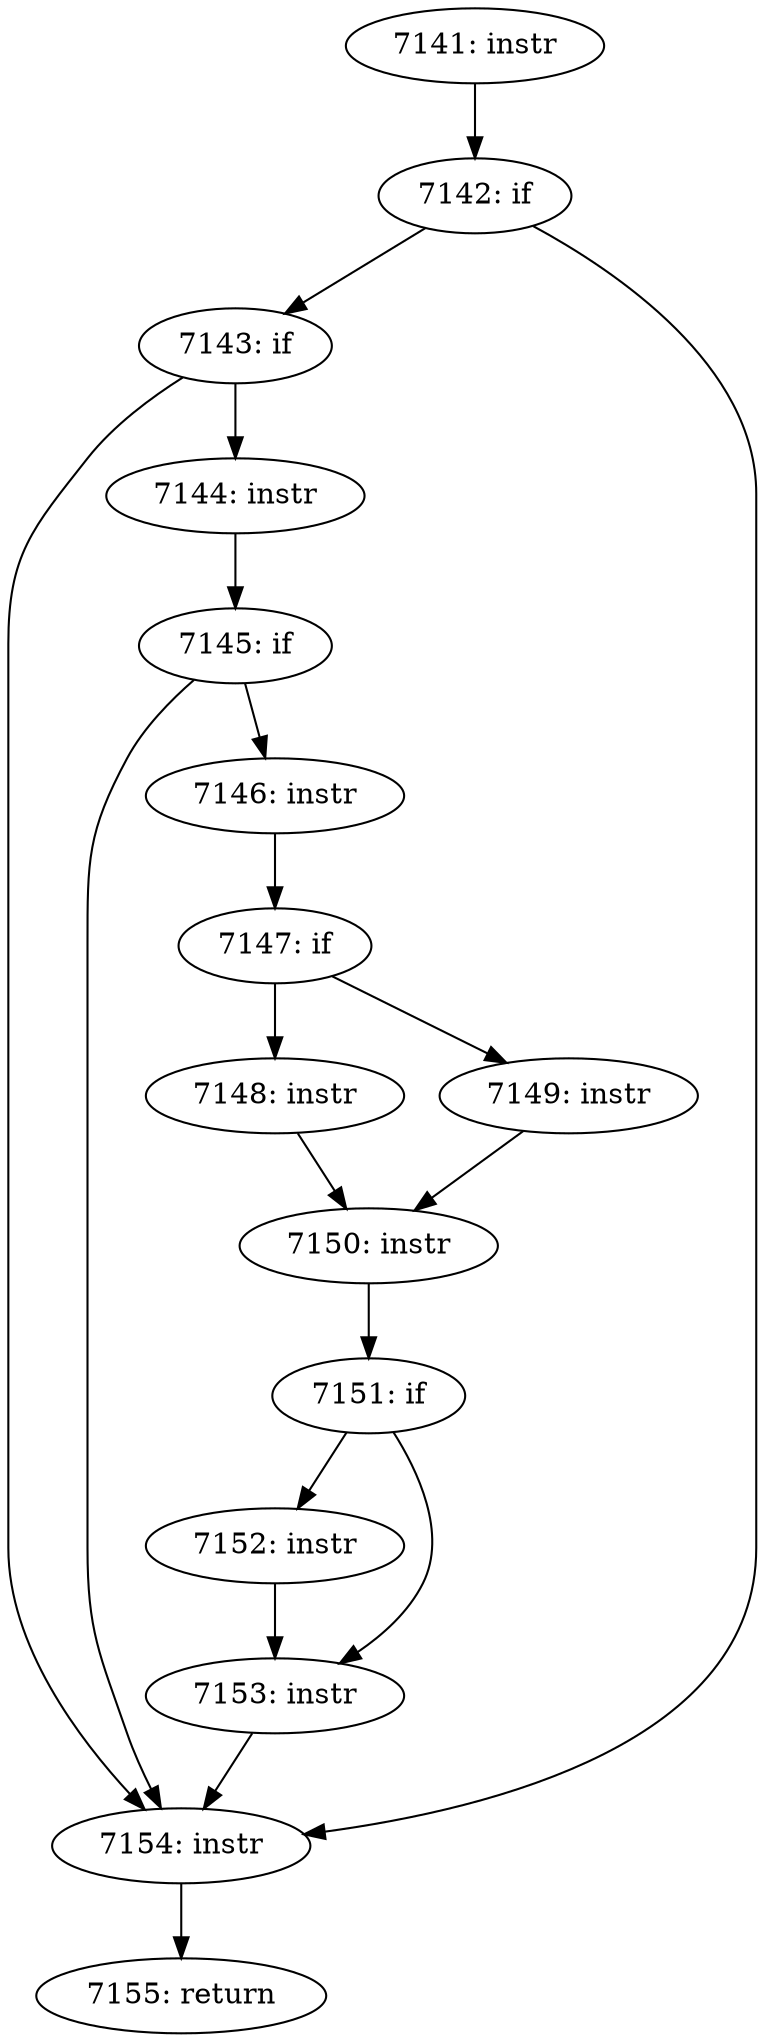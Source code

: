 digraph CFG_tcp_cwnd_application_limited {
7141 [label="7141: instr"]
	7141 -> 7142
7142 [label="7142: if"]
	7142 -> 7143
	7142 -> 7154
7143 [label="7143: if"]
	7143 -> 7144
	7143 -> 7154
7144 [label="7144: instr"]
	7144 -> 7145
7145 [label="7145: if"]
	7145 -> 7154
	7145 -> 7146
7146 [label="7146: instr"]
	7146 -> 7147
7147 [label="7147: if"]
	7147 -> 7148
	7147 -> 7149
7148 [label="7148: instr"]
	7148 -> 7150
7149 [label="7149: instr"]
	7149 -> 7150
7150 [label="7150: instr"]
	7150 -> 7151
7151 [label="7151: if"]
	7151 -> 7152
	7151 -> 7153
7152 [label="7152: instr"]
	7152 -> 7153
7153 [label="7153: instr"]
	7153 -> 7154
7154 [label="7154: instr"]
	7154 -> 7155
7155 [label="7155: return"]
	
}
